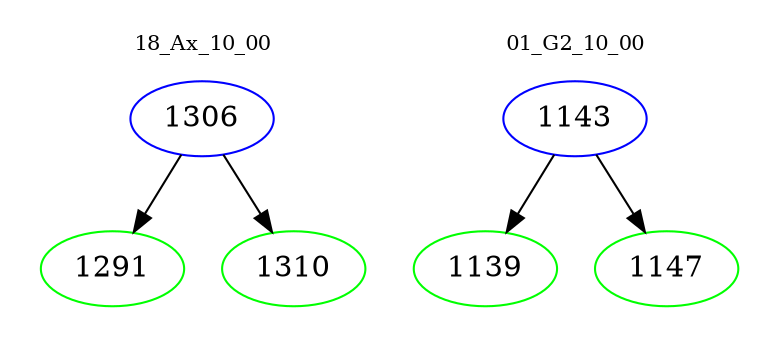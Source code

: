 digraph{
subgraph cluster_0 {
color = white
label = "18_Ax_10_00";
fontsize=10;
T0_1306 [label="1306", color="blue"]
T0_1306 -> T0_1291 [color="black"]
T0_1291 [label="1291", color="green"]
T0_1306 -> T0_1310 [color="black"]
T0_1310 [label="1310", color="green"]
}
subgraph cluster_1 {
color = white
label = "01_G2_10_00";
fontsize=10;
T1_1143 [label="1143", color="blue"]
T1_1143 -> T1_1139 [color="black"]
T1_1139 [label="1139", color="green"]
T1_1143 -> T1_1147 [color="black"]
T1_1147 [label="1147", color="green"]
}
}
